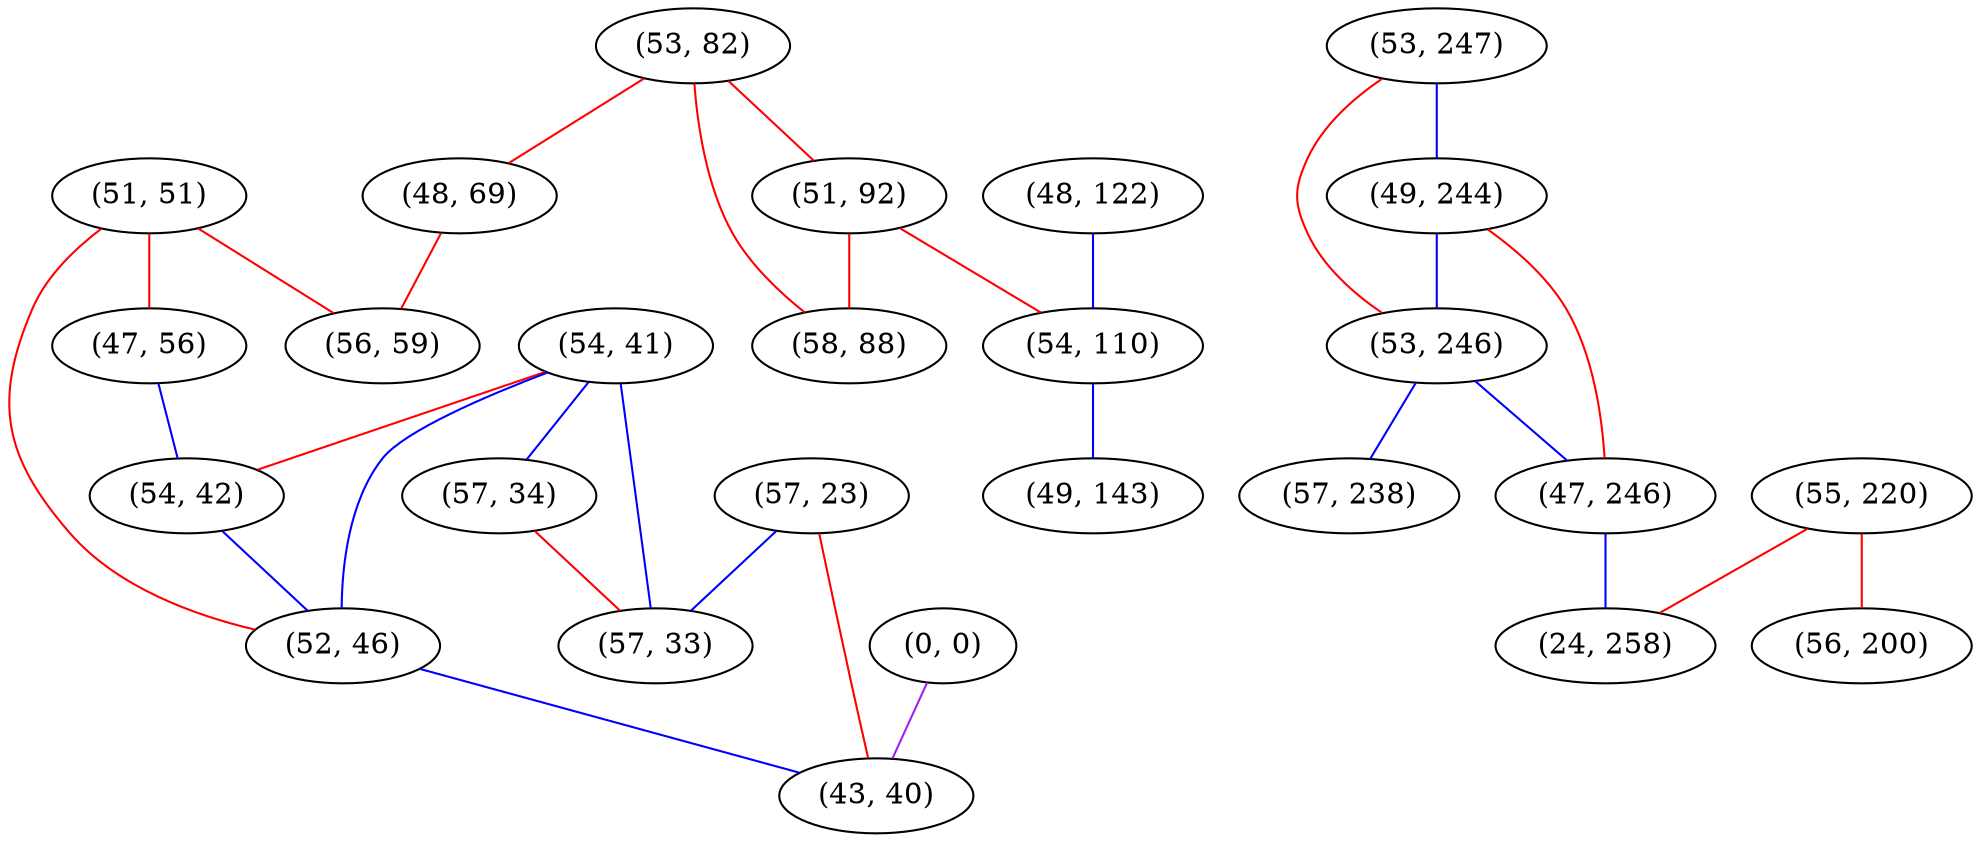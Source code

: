 graph "" {
"(51, 51)";
"(53, 247)";
"(49, 244)";
"(54, 41)";
"(47, 56)";
"(53, 246)";
"(57, 34)";
"(54, 42)";
"(53, 82)";
"(57, 23)";
"(47, 246)";
"(0, 0)";
"(48, 69)";
"(55, 220)";
"(57, 238)";
"(57, 33)";
"(51, 92)";
"(52, 46)";
"(48, 122)";
"(58, 88)";
"(56, 200)";
"(43, 40)";
"(56, 59)";
"(54, 110)";
"(49, 143)";
"(24, 258)";
"(51, 51)" -- "(56, 59)"  [color=red, key=0, weight=1];
"(51, 51)" -- "(47, 56)"  [color=red, key=0, weight=1];
"(51, 51)" -- "(52, 46)"  [color=red, key=0, weight=1];
"(53, 247)" -- "(53, 246)"  [color=red, key=0, weight=1];
"(53, 247)" -- "(49, 244)"  [color=blue, key=0, weight=3];
"(49, 244)" -- "(53, 246)"  [color=blue, key=0, weight=3];
"(49, 244)" -- "(47, 246)"  [color=red, key=0, weight=1];
"(54, 41)" -- "(57, 34)"  [color=blue, key=0, weight=3];
"(54, 41)" -- "(54, 42)"  [color=red, key=0, weight=1];
"(54, 41)" -- "(52, 46)"  [color=blue, key=0, weight=3];
"(54, 41)" -- "(57, 33)"  [color=blue, key=0, weight=3];
"(47, 56)" -- "(54, 42)"  [color=blue, key=0, weight=3];
"(53, 246)" -- "(47, 246)"  [color=blue, key=0, weight=3];
"(53, 246)" -- "(57, 238)"  [color=blue, key=0, weight=3];
"(57, 34)" -- "(57, 33)"  [color=red, key=0, weight=1];
"(54, 42)" -- "(52, 46)"  [color=blue, key=0, weight=3];
"(53, 82)" -- "(51, 92)"  [color=red, key=0, weight=1];
"(53, 82)" -- "(48, 69)"  [color=red, key=0, weight=1];
"(53, 82)" -- "(58, 88)"  [color=red, key=0, weight=1];
"(57, 23)" -- "(43, 40)"  [color=red, key=0, weight=1];
"(57, 23)" -- "(57, 33)"  [color=blue, key=0, weight=3];
"(47, 246)" -- "(24, 258)"  [color=blue, key=0, weight=3];
"(0, 0)" -- "(43, 40)"  [color=purple, key=0, weight=4];
"(48, 69)" -- "(56, 59)"  [color=red, key=0, weight=1];
"(55, 220)" -- "(56, 200)"  [color=red, key=0, weight=1];
"(55, 220)" -- "(24, 258)"  [color=red, key=0, weight=1];
"(51, 92)" -- "(58, 88)"  [color=red, key=0, weight=1];
"(51, 92)" -- "(54, 110)"  [color=red, key=0, weight=1];
"(52, 46)" -- "(43, 40)"  [color=blue, key=0, weight=3];
"(48, 122)" -- "(54, 110)"  [color=blue, key=0, weight=3];
"(54, 110)" -- "(49, 143)"  [color=blue, key=0, weight=3];
}
